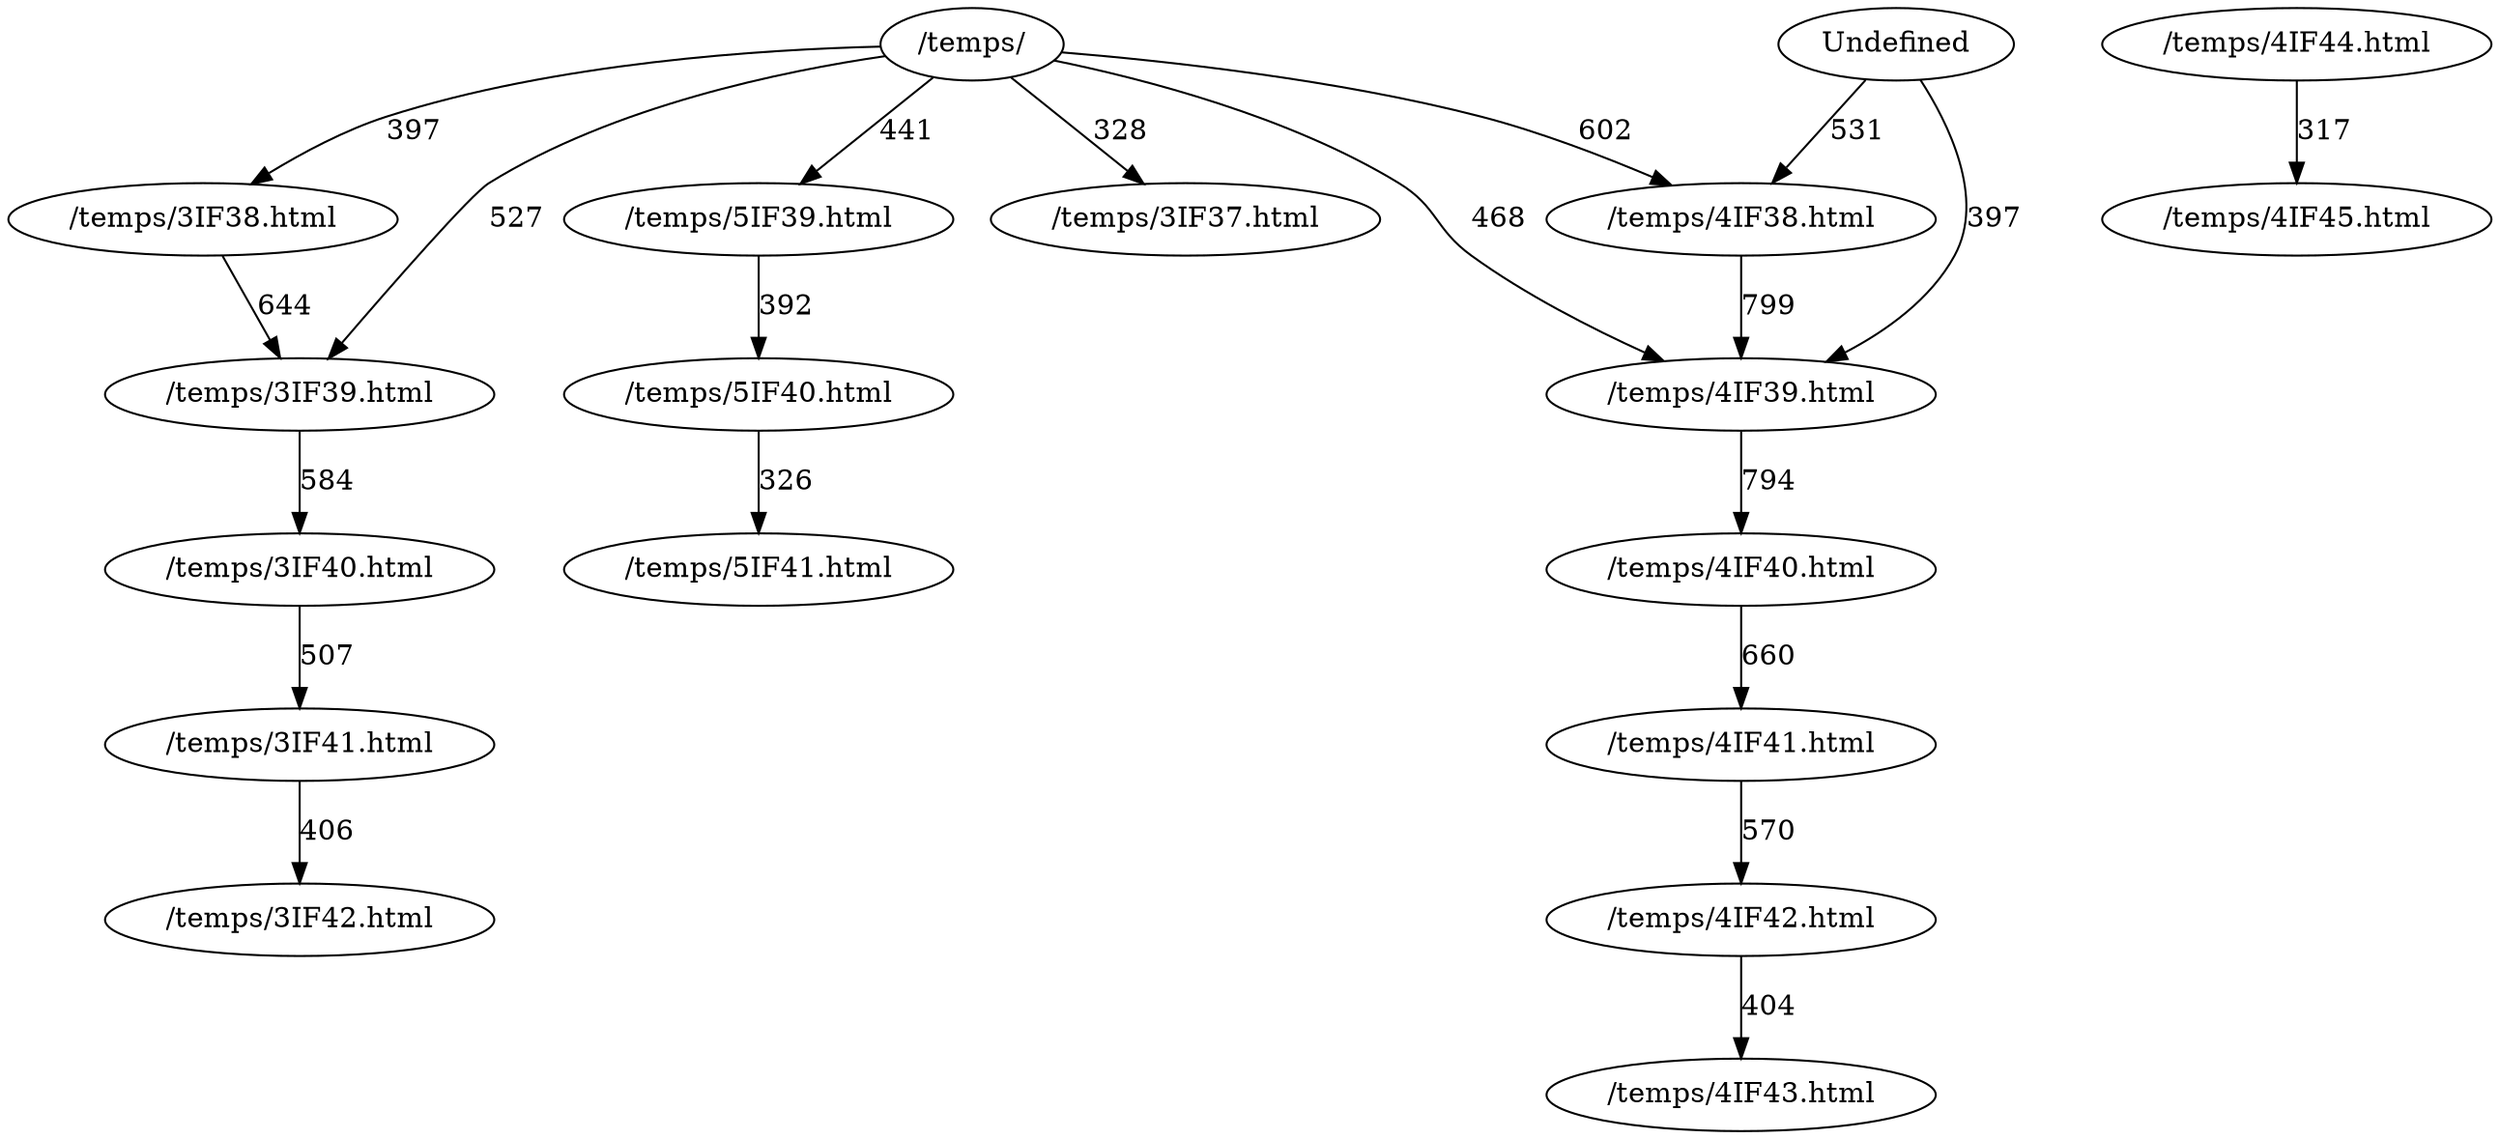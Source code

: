digraph{
"/temps/4IF38.html" -> "/temps/4IF39.html" [label="799"]
"/temps/4IF39.html" -> "/temps/4IF40.html" [label="794"]
"/temps/4IF40.html" -> "/temps/4IF41.html" [label="660"]
"/temps/3IF38.html" -> "/temps/3IF39.html" [label="644"]
"/temps/" -> "/temps/4IF38.html" [label="602"]
"/temps/3IF39.html" -> "/temps/3IF40.html" [label="584"]
"/temps/4IF41.html" -> "/temps/4IF42.html" [label="570"]
"Undefined" -> "/temps/4IF38.html" [label="531"]
"/temps/" -> "/temps/3IF39.html" [label="527"]
"/temps/3IF40.html" -> "/temps/3IF41.html" [label="507"]
"/temps/" -> "/temps/4IF39.html" [label="468"]
"/temps/" -> "/temps/5IF39.html" [label="441"]
"/temps/3IF41.html" -> "/temps/3IF42.html" [label="406"]
"/temps/4IF42.html" -> "/temps/4IF43.html" [label="404"]
"/temps/" -> "/temps/3IF38.html" [label="397"]
"Undefined" -> "/temps/4IF39.html" [label="397"]
"/temps/5IF39.html" -> "/temps/5IF40.html" [label="392"]
"/temps/" -> "/temps/3IF37.html" [label="328"]
"/temps/5IF40.html" -> "/temps/5IF41.html" [label="326"]
"/temps/4IF44.html" -> "/temps/4IF45.html" [label="317"]
}